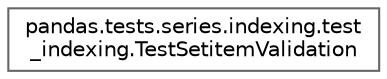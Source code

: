 digraph "Graphical Class Hierarchy"
{
 // LATEX_PDF_SIZE
  bgcolor="transparent";
  edge [fontname=Helvetica,fontsize=10,labelfontname=Helvetica,labelfontsize=10];
  node [fontname=Helvetica,fontsize=10,shape=box,height=0.2,width=0.4];
  rankdir="LR";
  Node0 [id="Node000000",label="pandas.tests.series.indexing.test\l_indexing.TestSetitemValidation",height=0.2,width=0.4,color="grey40", fillcolor="white", style="filled",URL="$dc/d8a/classpandas_1_1tests_1_1series_1_1indexing_1_1test__indexing_1_1TestSetitemValidation.html",tooltip=" "];
}
